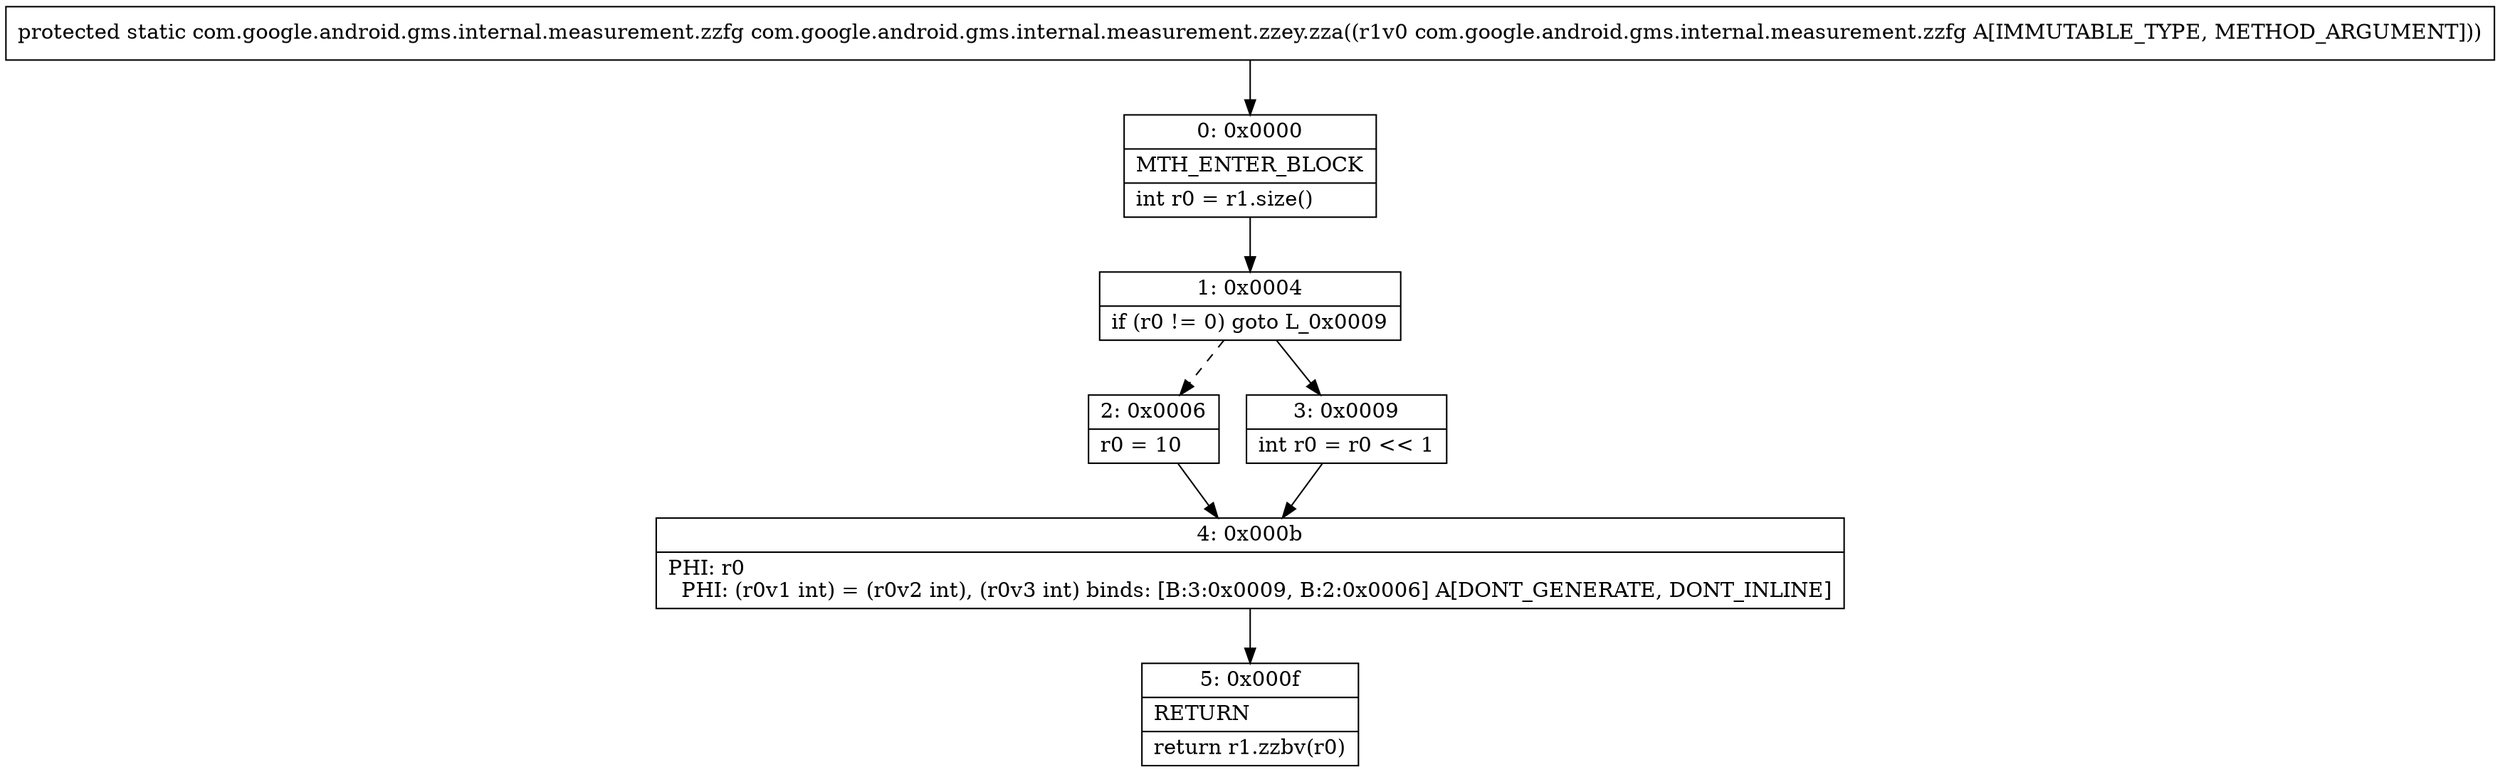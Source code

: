 digraph "CFG forcom.google.android.gms.internal.measurement.zzey.zza(Lcom\/google\/android\/gms\/internal\/measurement\/zzfg;)Lcom\/google\/android\/gms\/internal\/measurement\/zzfg;" {
Node_0 [shape=record,label="{0\:\ 0x0000|MTH_ENTER_BLOCK\l|int r0 = r1.size()\l}"];
Node_1 [shape=record,label="{1\:\ 0x0004|if (r0 != 0) goto L_0x0009\l}"];
Node_2 [shape=record,label="{2\:\ 0x0006|r0 = 10\l}"];
Node_3 [shape=record,label="{3\:\ 0x0009|int r0 = r0 \<\< 1\l}"];
Node_4 [shape=record,label="{4\:\ 0x000b|PHI: r0 \l  PHI: (r0v1 int) = (r0v2 int), (r0v3 int) binds: [B:3:0x0009, B:2:0x0006] A[DONT_GENERATE, DONT_INLINE]\l}"];
Node_5 [shape=record,label="{5\:\ 0x000f|RETURN\l|return r1.zzbv(r0)\l}"];
MethodNode[shape=record,label="{protected static com.google.android.gms.internal.measurement.zzfg com.google.android.gms.internal.measurement.zzey.zza((r1v0 com.google.android.gms.internal.measurement.zzfg A[IMMUTABLE_TYPE, METHOD_ARGUMENT])) }"];
MethodNode -> Node_0;
Node_0 -> Node_1;
Node_1 -> Node_2[style=dashed];
Node_1 -> Node_3;
Node_2 -> Node_4;
Node_3 -> Node_4;
Node_4 -> Node_5;
}

